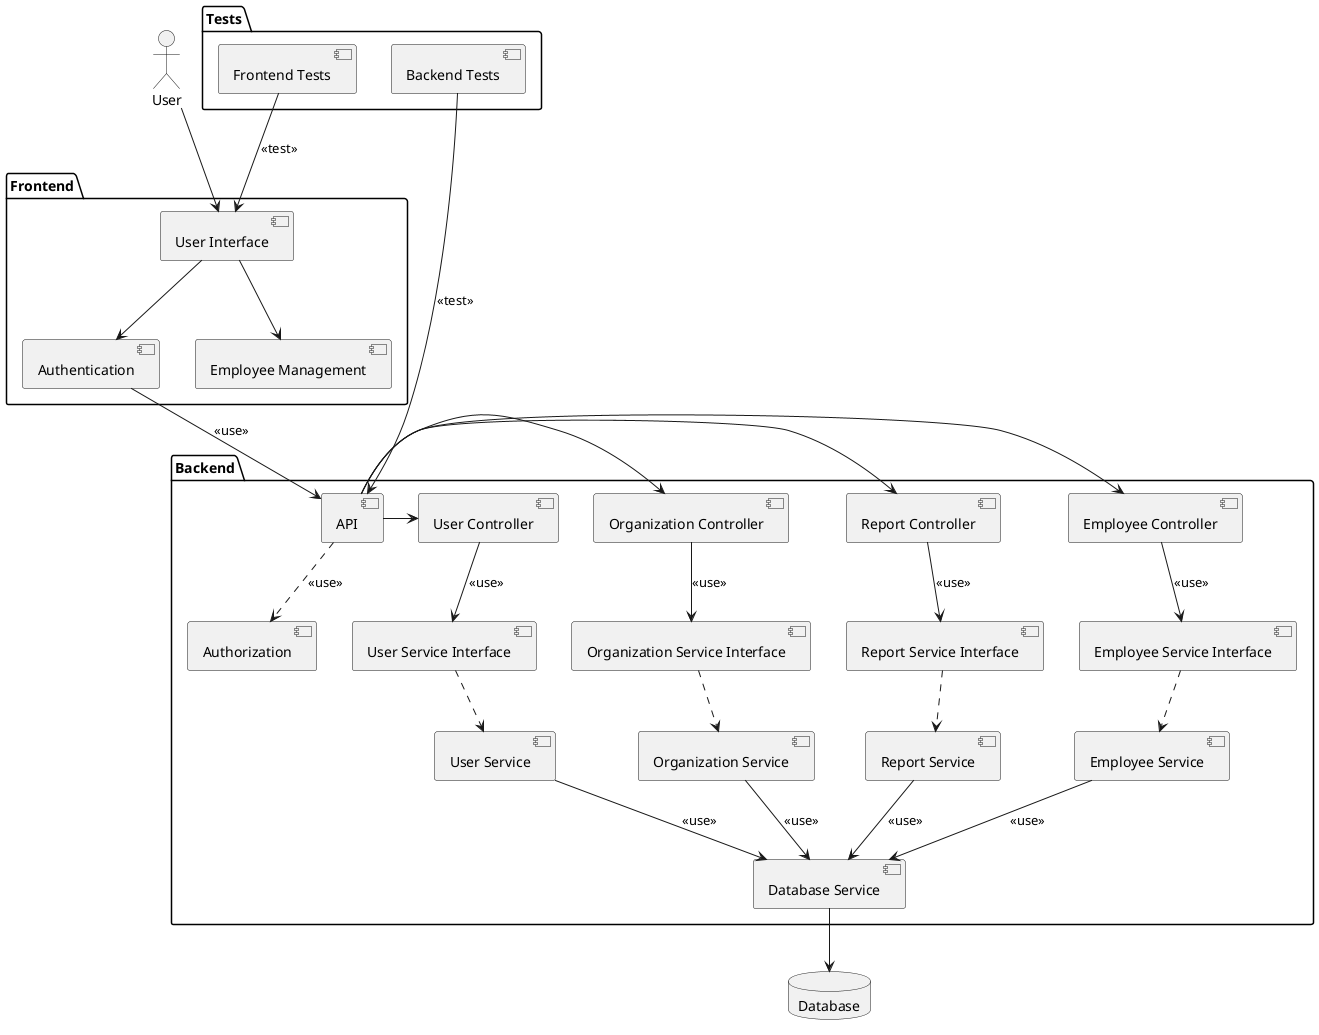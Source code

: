 @startuml

actor User

package "Frontend" {
  [User Interface] as UI
  [Authentication] as Auth
  [Employee Management] as EM
}

package "Backend" {
  [API] as API
  [Authorization] as APIAuth
  [Employee Controller] as EC
  [Report Controller] as RC
  [Organization Controller] as OC
  [Employee Service Interface] as ESI
  [Report Service Interface] as RSI
  [Organization Service Interface] as OSI
  [User Service Interface] as USI
  [Employee Service] as ES
  [Report Service] as RS
  [Organization Service] as OS
  [Database Service] as DBS
  [User Controller] as UC
  [User Service] as US
}

database "Database" as DB

User --> UI
UI --> Auth
UI --> EM

Auth --> API : <<use>>
API ..> APIAuth : <<use>>

API -right-> EC
API -right-> RC
API -right-> OC
API -right-> UC

EC --> ESI : <<use>>
RC --> RSI : <<use>>
OC --> OSI : <<use>>
UC --> USI : <<use>>

ESI ..> ES
RSI ..> RS
OSI ..> OS
USI ..> US

ES --> DBS : <<use>>
RS --> DBS : <<use>>
OS --> DBS : <<use>>
US --> DBS : <<use>>

DBS --> DB

package "Tests" {
  [Frontend Tests] as FT
  [Backend Tests] as BT
}

FT --> UI : <<test>>
BT --> API : <<test>>

@enduml
